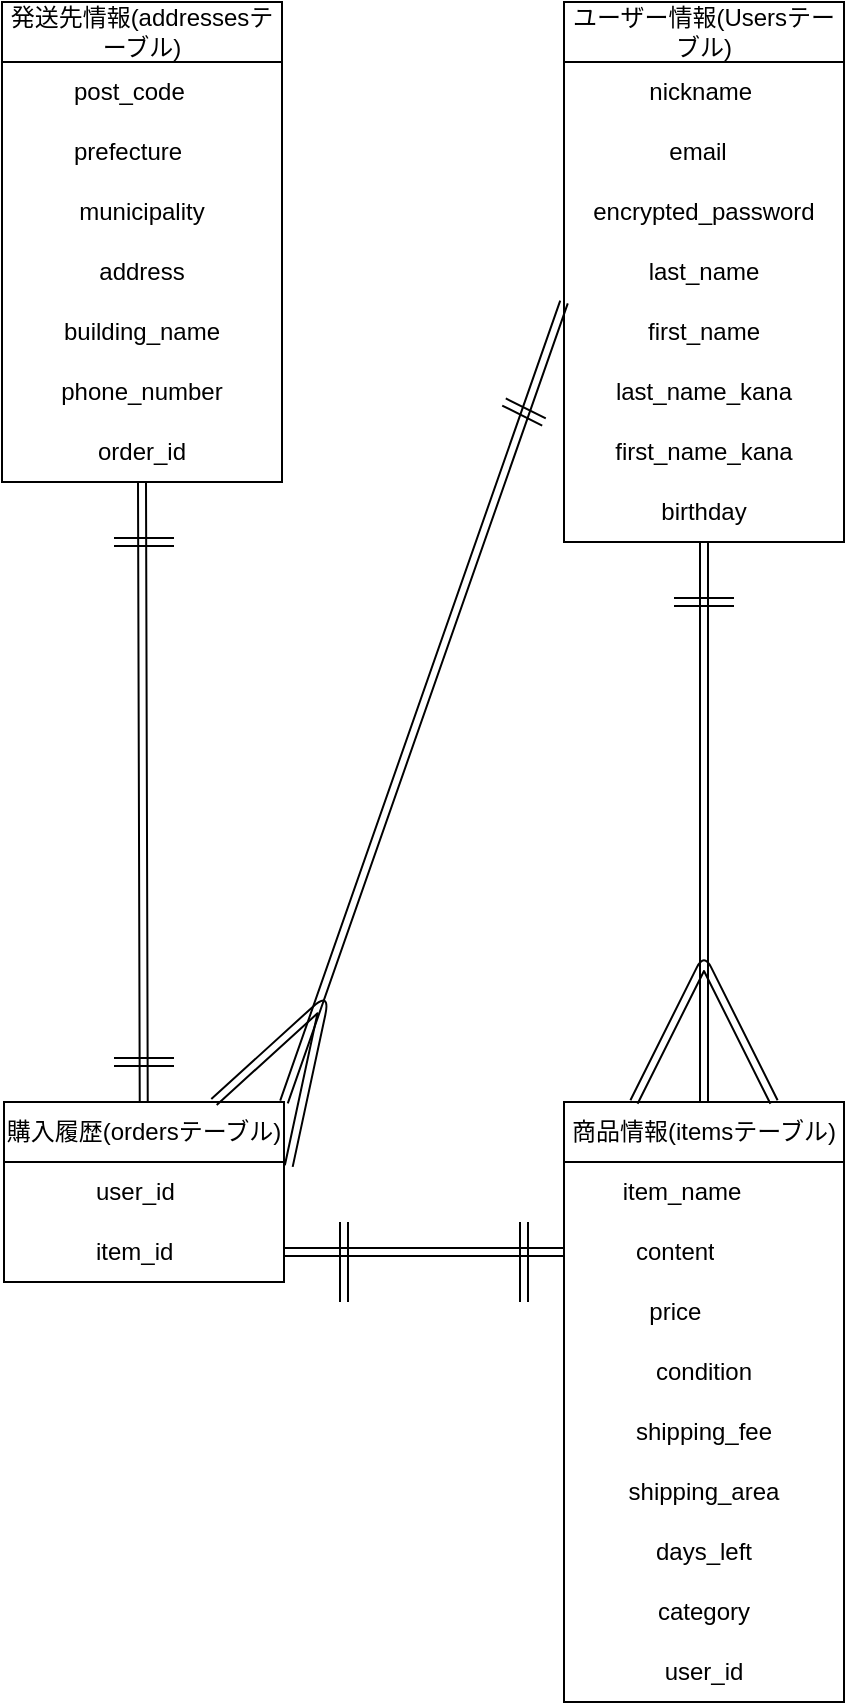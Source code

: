 <mxfile>
    <diagram id="S_vgaqezvF0lR4I8mWn2" name="ページ1">
        <mxGraphModel dx="509" dy="862" grid="1" gridSize="10" guides="1" tooltips="1" connect="1" arrows="1" fold="1" page="1" pageScale="1" pageWidth="827" pageHeight="1169" background="none" math="0" shadow="0">
            <root>
                <mxCell id="0"/>
                <mxCell id="1" parent="0"/>
                <mxCell id="50" value="ユーザー情報(Usersテーブル)" style="swimlane;fontStyle=0;childLayout=stackLayout;horizontal=1;startSize=30;horizontalStack=0;resizeParent=1;resizeParentMax=0;resizeLast=0;collapsible=1;marginBottom=0;whiteSpace=wrap;html=1;" parent="1" vertex="1">
                    <mxGeometry x="320" y="80" width="140" height="270" as="geometry"/>
                </mxCell>
                <mxCell id="51" value="&amp;nbsp; &amp;nbsp; &amp;nbsp; &amp;nbsp; &amp;nbsp; &amp;nbsp;nickname" style="text;strokeColor=none;fillColor=none;align=left;verticalAlign=middle;spacingLeft=4;spacingRight=4;overflow=hidden;points=[[0,0.5],[1,0.5]];portConstraint=eastwest;rotatable=0;whiteSpace=wrap;html=1;" parent="50" vertex="1">
                    <mxGeometry y="30" width="140" height="30" as="geometry"/>
                </mxCell>
                <mxCell id="53" value="&amp;nbsp; &amp;nbsp; &amp;nbsp; &amp;nbsp; &amp;nbsp; &amp;nbsp; &amp;nbsp; email" style="text;strokeColor=none;fillColor=none;align=left;verticalAlign=middle;spacingLeft=4;spacingRight=4;overflow=hidden;points=[[0,0.5],[1,0.5]];portConstraint=eastwest;rotatable=0;whiteSpace=wrap;html=1;" parent="50" vertex="1">
                    <mxGeometry y="60" width="140" height="30" as="geometry"/>
                </mxCell>
                <mxCell id="54" value="encrypted_password" style="text;strokeColor=none;align=center;fillColor=none;html=1;verticalAlign=middle;whiteSpace=wrap;rounded=0;" parent="50" vertex="1">
                    <mxGeometry y="90" width="140" height="30" as="geometry"/>
                </mxCell>
                <mxCell id="55" value="last_name" style="text;strokeColor=none;align=center;fillColor=none;html=1;verticalAlign=middle;whiteSpace=wrap;rounded=0;" parent="50" vertex="1">
                    <mxGeometry y="120" width="140" height="30" as="geometry"/>
                </mxCell>
                <mxCell id="97" value="first_name" style="text;strokeColor=none;align=center;fillColor=none;html=1;verticalAlign=middle;whiteSpace=wrap;rounded=0;" vertex="1" parent="50">
                    <mxGeometry y="150" width="140" height="30" as="geometry"/>
                </mxCell>
                <mxCell id="99" value="last_name_kana" style="text;strokeColor=none;align=center;fillColor=none;html=1;verticalAlign=middle;whiteSpace=wrap;rounded=0;" vertex="1" parent="50">
                    <mxGeometry y="180" width="140" height="30" as="geometry"/>
                </mxCell>
                <mxCell id="102" value="first_name_kana" style="text;strokeColor=none;align=center;fillColor=none;html=1;verticalAlign=middle;whiteSpace=wrap;rounded=0;" vertex="1" parent="50">
                    <mxGeometry y="210" width="140" height="30" as="geometry"/>
                </mxCell>
                <mxCell id="103" value="birthday" style="text;strokeColor=none;align=center;fillColor=none;html=1;verticalAlign=middle;whiteSpace=wrap;rounded=0;" vertex="1" parent="50">
                    <mxGeometry y="240" width="140" height="30" as="geometry"/>
                </mxCell>
                <mxCell id="84" style="edgeStyle=none;shape=link;html=1;entryX=0.5;entryY=1;entryDx=0;entryDy=0;" parent="1" source="58" target="109" edge="1">
                    <mxGeometry relative="1" as="geometry">
                        <mxPoint x="110" y="400" as="targetPoint"/>
                    </mxGeometry>
                </mxCell>
                <mxCell id="85" style="edgeStyle=none;shape=link;html=1;exitX=1;exitY=0;exitDx=0;exitDy=0;entryX=0;entryY=1;entryDx=0;entryDy=0;" parent="1" source="58" target="55" edge="1">
                    <mxGeometry relative="1" as="geometry"/>
                </mxCell>
                <mxCell id="58" value="購入履歴(ordersテーブル)" style="swimlane;fontStyle=0;childLayout=stackLayout;horizontal=1;startSize=30;horizontalStack=0;resizeParent=1;resizeParentMax=0;resizeLast=0;collapsible=1;marginBottom=0;whiteSpace=wrap;html=1;" parent="1" vertex="1">
                    <mxGeometry x="40" y="630" width="140" height="90" as="geometry"/>
                </mxCell>
                <mxCell id="59" value="&amp;nbsp; &amp;nbsp; &amp;nbsp; &amp;nbsp; &amp;nbsp; &amp;nbsp; user_id" style="text;strokeColor=none;fillColor=none;align=left;verticalAlign=middle;spacingLeft=4;spacingRight=4;overflow=hidden;points=[[0,0.5],[1,0.5]];portConstraint=eastwest;rotatable=0;whiteSpace=wrap;html=1;" parent="58" vertex="1">
                    <mxGeometry y="30" width="140" height="30" as="geometry"/>
                </mxCell>
                <mxCell id="60" value="&amp;nbsp; &amp;nbsp; &amp;nbsp; &amp;nbsp; &amp;nbsp; &amp;nbsp; item_id" style="text;strokeColor=none;fillColor=none;align=left;verticalAlign=middle;spacingLeft=4;spacingRight=4;overflow=hidden;points=[[0,0.5],[1,0.5]];portConstraint=eastwest;rotatable=0;whiteSpace=wrap;html=1;" parent="58" vertex="1">
                    <mxGeometry y="60" width="140" height="30" as="geometry"/>
                </mxCell>
                <mxCell id="94" value="" style="edgeStyle=none;orthogonalLoop=1;jettySize=auto;html=1;shape=link;exitX=0.75;exitY=0;exitDx=0;exitDy=0;entryX=1.017;entryY=0.067;entryDx=0;entryDy=0;entryPerimeter=0;" parent="58" source="58" target="59" edge="1">
                    <mxGeometry width="80" relative="1" as="geometry">
                        <mxPoint x="130" y="-300" as="sourcePoint"/>
                        <mxPoint x="210" y="-300" as="targetPoint"/>
                        <Array as="points">
                            <mxPoint x="160" y="-50"/>
                        </Array>
                    </mxGeometry>
                </mxCell>
                <mxCell id="62" value="商品情報(itemsテーブル)" style="swimlane;fontStyle=0;childLayout=stackLayout;horizontal=1;startSize=30;horizontalStack=0;resizeParent=1;resizeParentMax=0;resizeLast=0;collapsible=1;marginBottom=0;whiteSpace=wrap;html=1;" parent="1" vertex="1">
                    <mxGeometry x="320" y="630" width="140" height="300" as="geometry"/>
                </mxCell>
                <mxCell id="63" value="&amp;nbsp; &amp;nbsp; &amp;nbsp; &amp;nbsp;item_name" style="text;strokeColor=none;fillColor=none;align=left;verticalAlign=middle;spacingLeft=4;spacingRight=4;overflow=hidden;points=[[0,0.5],[1,0.5]];portConstraint=eastwest;rotatable=0;whiteSpace=wrap;html=1;" parent="62" vertex="1">
                    <mxGeometry y="30" width="140" height="30" as="geometry"/>
                </mxCell>
                <mxCell id="64" value="&amp;nbsp; &amp;nbsp; &amp;nbsp; &amp;nbsp; &amp;nbsp;content" style="text;strokeColor=none;fillColor=none;align=left;verticalAlign=middle;spacingLeft=4;spacingRight=4;overflow=hidden;points=[[0,0.5],[1,0.5]];portConstraint=eastwest;rotatable=0;whiteSpace=wrap;html=1;" parent="62" vertex="1">
                    <mxGeometry y="60" width="140" height="30" as="geometry"/>
                </mxCell>
                <mxCell id="65" value="&amp;nbsp; &amp;nbsp; &amp;nbsp; &amp;nbsp; &amp;nbsp; &amp;nbsp;price" style="text;strokeColor=none;fillColor=none;align=left;verticalAlign=middle;spacingLeft=4;spacingRight=4;overflow=hidden;points=[[0,0.5],[1,0.5]];portConstraint=eastwest;rotatable=0;whiteSpace=wrap;html=1;" parent="62" vertex="1">
                    <mxGeometry y="90" width="140" height="30" as="geometry"/>
                </mxCell>
                <mxCell id="110" value="condition" style="text;strokeColor=none;align=center;fillColor=none;html=1;verticalAlign=middle;whiteSpace=wrap;rounded=0;" vertex="1" parent="62">
                    <mxGeometry y="120" width="140" height="30" as="geometry"/>
                </mxCell>
                <mxCell id="111" value="shipping_fee" style="text;strokeColor=none;align=center;fillColor=none;html=1;verticalAlign=middle;whiteSpace=wrap;rounded=0;" vertex="1" parent="62">
                    <mxGeometry y="150" width="140" height="30" as="geometry"/>
                </mxCell>
                <mxCell id="112" value="shipping_area" style="text;strokeColor=none;align=center;fillColor=none;html=1;verticalAlign=middle;whiteSpace=wrap;rounded=0;" vertex="1" parent="62">
                    <mxGeometry y="180" width="140" height="30" as="geometry"/>
                </mxCell>
                <mxCell id="113" value="days_left" style="text;strokeColor=none;align=center;fillColor=none;html=1;verticalAlign=middle;whiteSpace=wrap;rounded=0;" vertex="1" parent="62">
                    <mxGeometry y="210" width="140" height="30" as="geometry"/>
                </mxCell>
                <mxCell id="114" value="category" style="text;strokeColor=none;align=center;fillColor=none;html=1;verticalAlign=middle;whiteSpace=wrap;rounded=0;" vertex="1" parent="62">
                    <mxGeometry y="240" width="140" height="30" as="geometry"/>
                </mxCell>
                <mxCell id="66" value="user_id" style="text;strokeColor=none;align=center;fillColor=none;html=1;verticalAlign=middle;whiteSpace=wrap;rounded=0;" parent="62" vertex="1">
                    <mxGeometry y="270" width="140" height="30" as="geometry"/>
                </mxCell>
                <mxCell id="73" value="発送先情報(addressesテーブル)" style="swimlane;fontStyle=0;childLayout=stackLayout;horizontal=1;startSize=30;horizontalStack=0;resizeParent=1;resizeParentMax=0;resizeLast=0;collapsible=1;marginBottom=0;whiteSpace=wrap;html=1;" parent="1" vertex="1">
                    <mxGeometry x="39" y="80" width="140" height="240" as="geometry"/>
                </mxCell>
                <mxCell id="74" value="&amp;nbsp; &amp;nbsp; &amp;nbsp; &amp;nbsp; &amp;nbsp;post_code" style="text;strokeColor=none;fillColor=none;align=left;verticalAlign=middle;spacingLeft=4;spacingRight=4;overflow=hidden;points=[[0,0.5],[1,0.5]];portConstraint=eastwest;rotatable=0;whiteSpace=wrap;html=1;" parent="73" vertex="1">
                    <mxGeometry y="30" width="140" height="30" as="geometry"/>
                </mxCell>
                <mxCell id="76" value="&amp;nbsp; &amp;nbsp; &amp;nbsp; &amp;nbsp; &amp;nbsp;prefecture" style="text;strokeColor=none;fillColor=none;align=left;verticalAlign=middle;spacingLeft=4;spacingRight=4;overflow=hidden;points=[[0,0.5],[1,0.5]];portConstraint=eastwest;rotatable=0;whiteSpace=wrap;html=1;" parent="73" vertex="1">
                    <mxGeometry y="60" width="140" height="30" as="geometry"/>
                </mxCell>
                <mxCell id="105" value="municipality" style="text;strokeColor=none;align=center;fillColor=none;html=1;verticalAlign=middle;whiteSpace=wrap;rounded=0;" vertex="1" parent="73">
                    <mxGeometry y="90" width="140" height="30" as="geometry"/>
                </mxCell>
                <mxCell id="106" value="address" style="text;strokeColor=none;align=center;fillColor=none;html=1;verticalAlign=middle;whiteSpace=wrap;rounded=0;" vertex="1" parent="73">
                    <mxGeometry y="120" width="140" height="30" as="geometry"/>
                </mxCell>
                <mxCell id="108" value="building_name" style="text;strokeColor=none;align=center;fillColor=none;html=1;verticalAlign=middle;whiteSpace=wrap;rounded=0;" vertex="1" parent="73">
                    <mxGeometry y="150" width="140" height="30" as="geometry"/>
                </mxCell>
                <mxCell id="107" value="phone_number" style="text;strokeColor=none;align=center;fillColor=none;html=1;verticalAlign=middle;whiteSpace=wrap;rounded=0;" vertex="1" parent="73">
                    <mxGeometry y="180" width="140" height="30" as="geometry"/>
                </mxCell>
                <mxCell id="109" value="order_id" style="text;strokeColor=none;align=center;fillColor=none;html=1;verticalAlign=middle;whiteSpace=wrap;rounded=0;" vertex="1" parent="73">
                    <mxGeometry y="210" width="140" height="30" as="geometry"/>
                </mxCell>
                <mxCell id="82" style="edgeStyle=none;shape=link;html=1;" parent="1" target="62" edge="1">
                    <mxGeometry relative="1" as="geometry">
                        <mxPoint x="390" y="350" as="sourcePoint"/>
                    </mxGeometry>
                </mxCell>
                <mxCell id="83" style="edgeStyle=none;shape=link;html=1;entryX=1;entryY=0.5;entryDx=0;entryDy=0;" parent="1" source="64" target="60" edge="1">
                    <mxGeometry relative="1" as="geometry">
                        <mxPoint x="190" y="434" as="targetPoint"/>
                    </mxGeometry>
                </mxCell>
                <mxCell id="86" value="" style="edgeStyle=none;orthogonalLoop=1;jettySize=auto;html=1;shape=link;" parent="1" edge="1">
                    <mxGeometry width="80" relative="1" as="geometry">
                        <mxPoint x="375" y="380" as="sourcePoint"/>
                        <mxPoint x="405" y="380" as="targetPoint"/>
                        <Array as="points"/>
                    </mxGeometry>
                </mxCell>
                <mxCell id="87" value="" style="edgeStyle=none;orthogonalLoop=1;jettySize=auto;html=1;shape=link;" parent="1" edge="1">
                    <mxGeometry width="80" relative="1" as="geometry">
                        <mxPoint x="95" y="350" as="sourcePoint"/>
                        <mxPoint x="125" y="350" as="targetPoint"/>
                        <Array as="points"/>
                    </mxGeometry>
                </mxCell>
                <mxCell id="88" value="" style="edgeStyle=none;orthogonalLoop=1;jettySize=auto;html=1;shape=link;" parent="1" edge="1">
                    <mxGeometry width="80" relative="1" as="geometry">
                        <mxPoint x="95" y="610" as="sourcePoint"/>
                        <mxPoint x="125" y="610" as="targetPoint"/>
                        <Array as="points"/>
                    </mxGeometry>
                </mxCell>
                <mxCell id="89" value="" style="edgeStyle=none;orthogonalLoop=1;jettySize=auto;html=1;shape=link;" parent="1" edge="1">
                    <mxGeometry width="80" relative="1" as="geometry">
                        <mxPoint x="290" y="280" as="sourcePoint"/>
                        <mxPoint x="310" y="290" as="targetPoint"/>
                        <Array as="points"/>
                    </mxGeometry>
                </mxCell>
                <mxCell id="92" value="" style="edgeStyle=none;orthogonalLoop=1;jettySize=auto;html=1;shape=link;" parent="1" edge="1">
                    <mxGeometry width="80" relative="1" as="geometry">
                        <mxPoint x="300" y="690" as="sourcePoint"/>
                        <mxPoint x="300" y="730" as="targetPoint"/>
                        <Array as="points"/>
                    </mxGeometry>
                </mxCell>
                <mxCell id="93" value="" style="edgeStyle=none;orthogonalLoop=1;jettySize=auto;html=1;shape=link;" parent="1" edge="1">
                    <mxGeometry width="80" relative="1" as="geometry">
                        <mxPoint x="210" y="690" as="sourcePoint"/>
                        <mxPoint x="210" y="730" as="targetPoint"/>
                        <Array as="points"/>
                    </mxGeometry>
                </mxCell>
                <mxCell id="96" value="" style="edgeStyle=none;orthogonalLoop=1;jettySize=auto;html=1;shape=link;entryX=0.75;entryY=0;entryDx=0;entryDy=0;exitX=0.25;exitY=0;exitDx=0;exitDy=0;" parent="1" source="62" target="62" edge="1">
                    <mxGeometry width="80" relative="1" as="geometry">
                        <mxPoint x="350" y="330" as="sourcePoint"/>
                        <mxPoint x="430" y="330" as="targetPoint"/>
                        <Array as="points">
                            <mxPoint x="390" y="560"/>
                        </Array>
                    </mxGeometry>
                </mxCell>
                <mxCell id="98" style="edgeStyle=none;html=1;" edge="1" parent="1">
                    <mxGeometry relative="1" as="geometry">
                        <mxPoint x="390" y="260" as="targetPoint"/>
                        <mxPoint x="390" y="260" as="sourcePoint"/>
                    </mxGeometry>
                </mxCell>
            </root>
        </mxGraphModel>
    </diagram>
</mxfile>